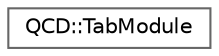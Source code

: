 digraph "Graphical Class Hierarchy"
{
 // LATEX_PDF_SIZE
  bgcolor="transparent";
  edge [fontname=Helvetica,fontsize=10,labelfontname=Helvetica,labelfontsize=10];
  node [fontname=Helvetica,fontsize=10,shape=box,height=0.2,width=0.4];
  rankdir="LR";
  Node0 [label="QCD::TabModule",height=0.2,width=0.4,color="grey40", fillcolor="white", style="filled",URL="$classQCD_1_1TabModule.html",tooltip=" "];
}
